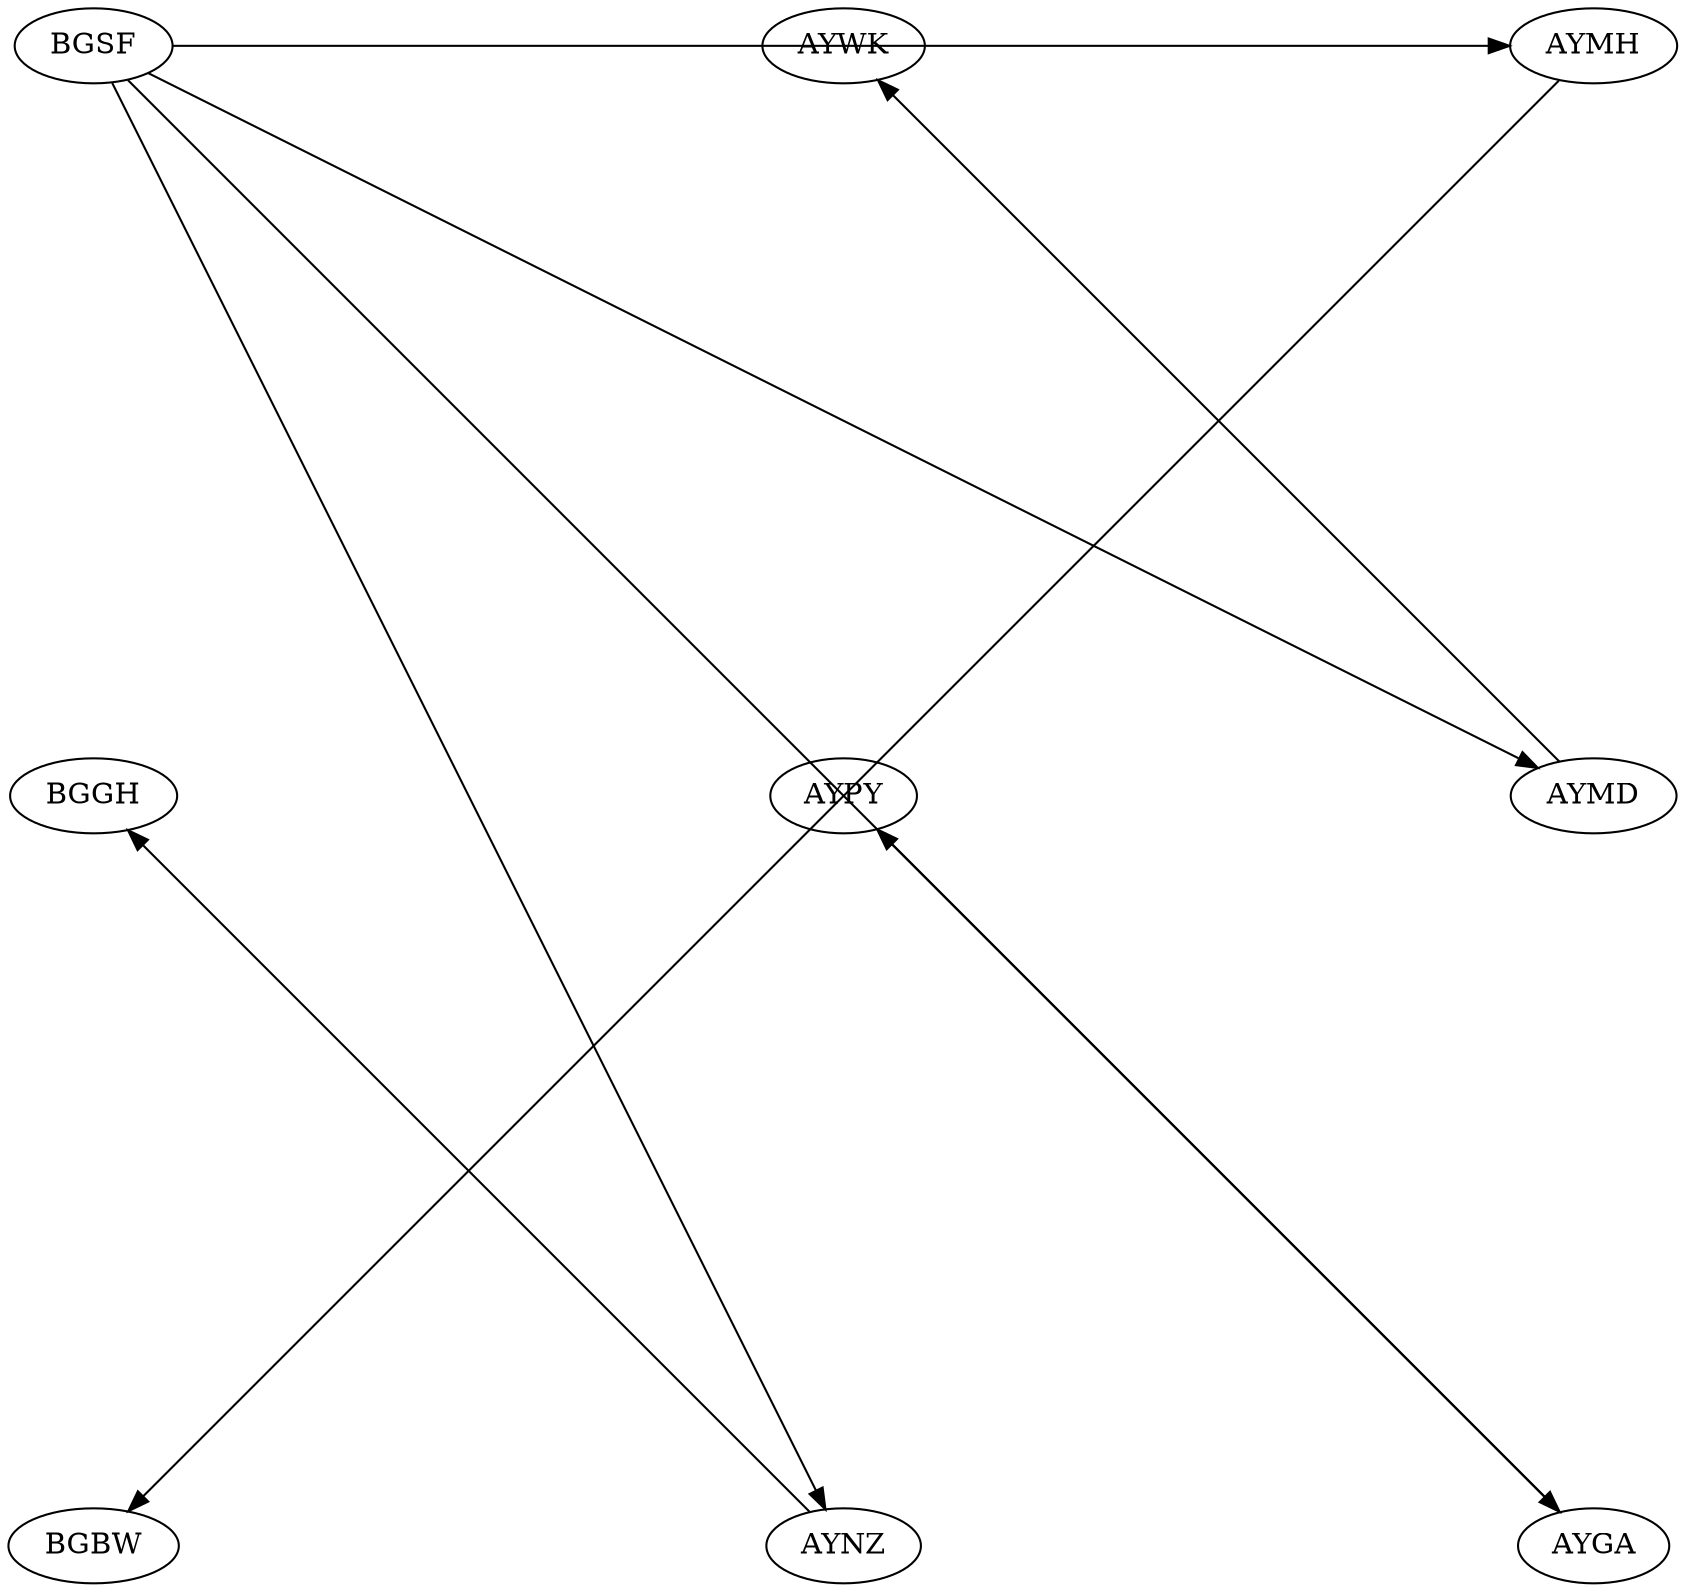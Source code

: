 digraph {
layout=neato;
scale=0.5;
"AYGA" [pos="20,-10!"]
"AYMD" [pos="20,0!"]
"AYMH" [pos="20,10!"]
"AYNZ" [pos="10,-10!"]
"AYPY" [pos="10,0!"]
"AYWK" [pos="10,10!"]
"BGBW" [pos="0,-10!"]
"BGGH" [pos="0,0!"]
"BGSF" [pos="0,10!"]
"AYGA"->"AYPY"
"AYMD"->"AYWK"
"AYMH"->"BGBW"
"AYNZ"->"BGGH"
"BGSF"->"AYGA"
"BGSF"->"AYMD"
"BGSF"->"AYMH"
"BGSF"->"AYNZ"
}